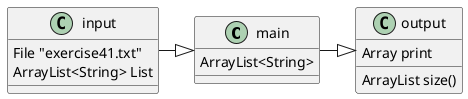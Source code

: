 @startuml
'https://plantuml.com/class-diagram

class main
class input
class output

input -|> main
main -|> output

class input {
File "exercise41.txt"
ArrayList<String> List
}

class output{
ArrayList size()
Array print
}

class main{
ArrayList<String>
}

@enduml